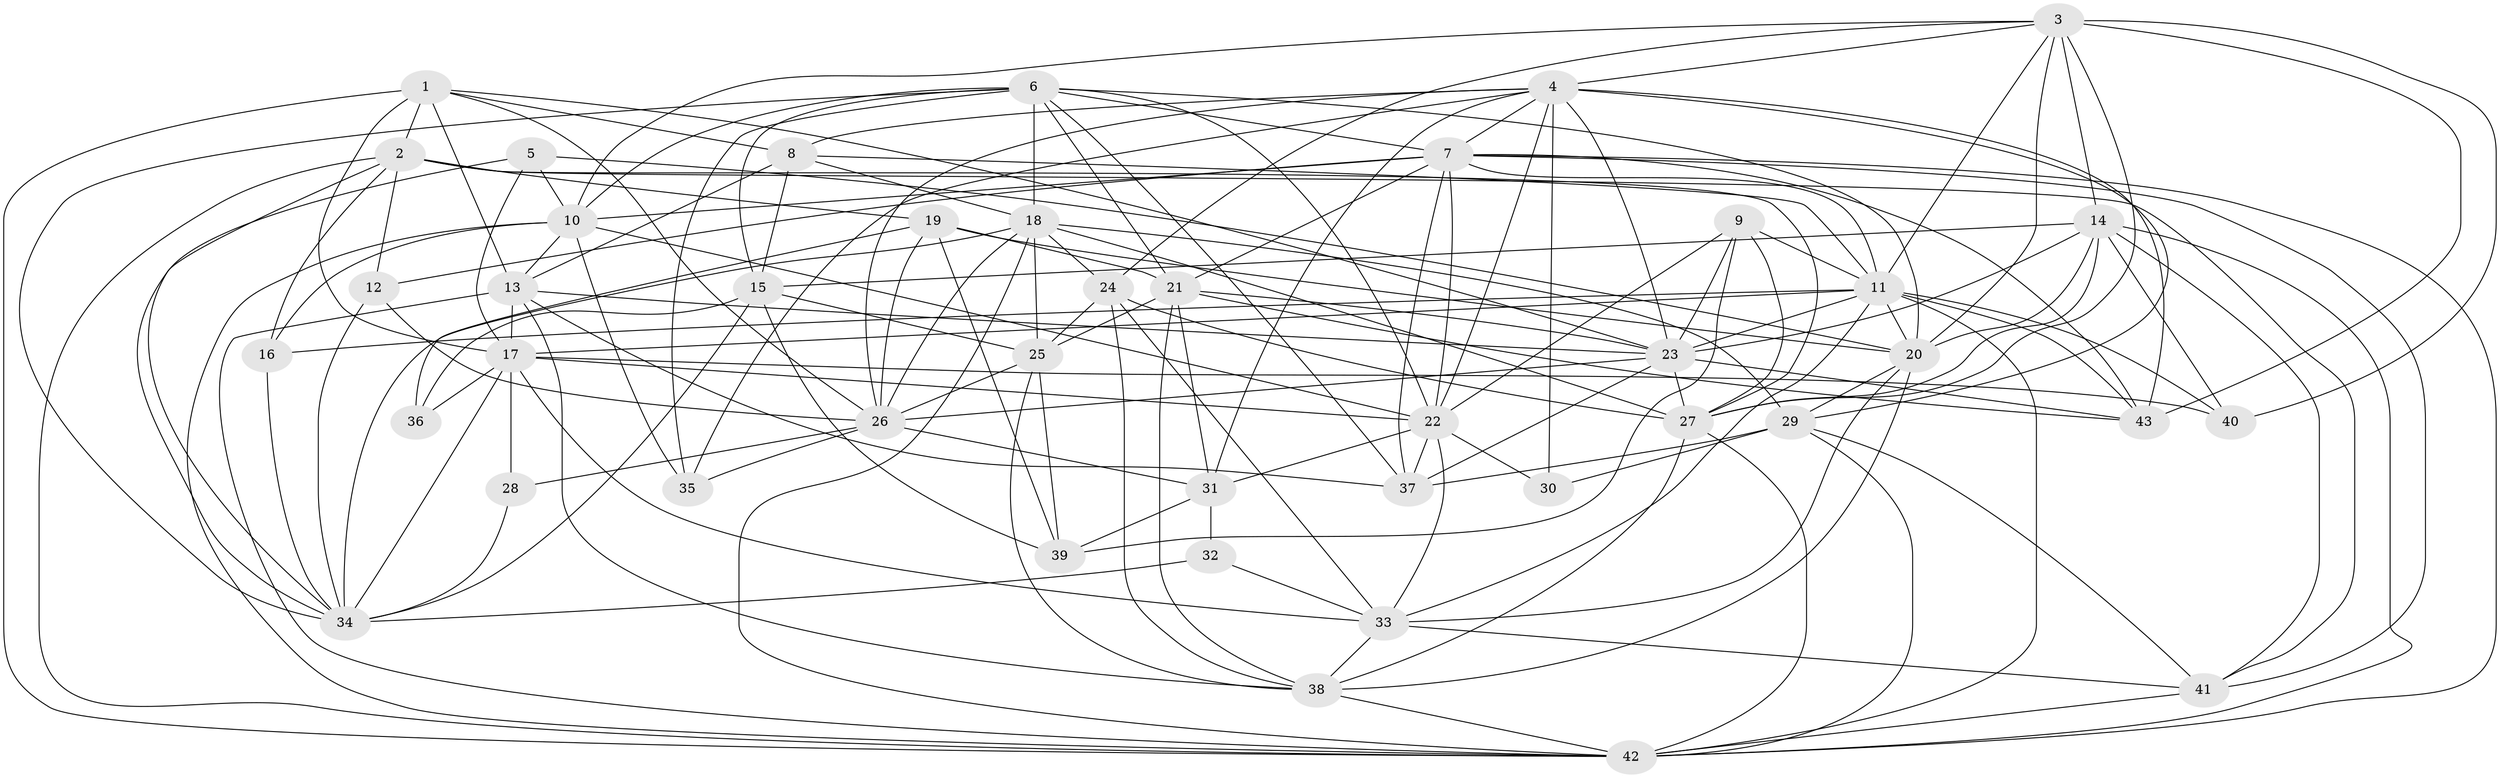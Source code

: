 // original degree distribution, {4: 1.0}
// Generated by graph-tools (version 1.1) at 2025/53/03/04/25 22:53:32]
// undirected, 43 vertices, 156 edges
graph export_dot {
  node [color=gray90,style=filled];
  1;
  2;
  3;
  4;
  5;
  6;
  7;
  8;
  9;
  10;
  11;
  12;
  13;
  14;
  15;
  16;
  17;
  18;
  19;
  20;
  21;
  22;
  23;
  24;
  25;
  26;
  27;
  28;
  29;
  30;
  31;
  32;
  33;
  34;
  35;
  36;
  37;
  38;
  39;
  40;
  41;
  42;
  43;
  1 -- 2 [weight=1.0];
  1 -- 8 [weight=1.0];
  1 -- 13 [weight=1.0];
  1 -- 17 [weight=2.0];
  1 -- 23 [weight=1.0];
  1 -- 26 [weight=1.0];
  1 -- 42 [weight=1.0];
  2 -- 12 [weight=1.0];
  2 -- 16 [weight=1.0];
  2 -- 19 [weight=1.0];
  2 -- 27 [weight=1.0];
  2 -- 34 [weight=1.0];
  2 -- 41 [weight=1.0];
  2 -- 42 [weight=1.0];
  3 -- 4 [weight=1.0];
  3 -- 10 [weight=2.0];
  3 -- 11 [weight=1.0];
  3 -- 14 [weight=1.0];
  3 -- 20 [weight=1.0];
  3 -- 24 [weight=1.0];
  3 -- 27 [weight=1.0];
  3 -- 40 [weight=1.0];
  3 -- 43 [weight=3.0];
  4 -- 7 [weight=1.0];
  4 -- 8 [weight=1.0];
  4 -- 22 [weight=1.0];
  4 -- 23 [weight=1.0];
  4 -- 26 [weight=1.0];
  4 -- 29 [weight=1.0];
  4 -- 30 [weight=2.0];
  4 -- 31 [weight=1.0];
  4 -- 35 [weight=1.0];
  4 -- 43 [weight=1.0];
  5 -- 10 [weight=1.0];
  5 -- 17 [weight=1.0];
  5 -- 20 [weight=1.0];
  5 -- 34 [weight=1.0];
  6 -- 7 [weight=1.0];
  6 -- 10 [weight=1.0];
  6 -- 15 [weight=1.0];
  6 -- 18 [weight=1.0];
  6 -- 20 [weight=1.0];
  6 -- 21 [weight=1.0];
  6 -- 22 [weight=1.0];
  6 -- 34 [weight=1.0];
  6 -- 35 [weight=1.0];
  6 -- 37 [weight=1.0];
  7 -- 10 [weight=1.0];
  7 -- 11 [weight=1.0];
  7 -- 12 [weight=2.0];
  7 -- 21 [weight=1.0];
  7 -- 22 [weight=1.0];
  7 -- 37 [weight=1.0];
  7 -- 41 [weight=1.0];
  7 -- 42 [weight=1.0];
  7 -- 43 [weight=1.0];
  8 -- 11 [weight=1.0];
  8 -- 13 [weight=1.0];
  8 -- 15 [weight=1.0];
  8 -- 18 [weight=1.0];
  9 -- 11 [weight=1.0];
  9 -- 22 [weight=1.0];
  9 -- 23 [weight=1.0];
  9 -- 27 [weight=2.0];
  9 -- 39 [weight=1.0];
  10 -- 13 [weight=1.0];
  10 -- 16 [weight=1.0];
  10 -- 22 [weight=1.0];
  10 -- 35 [weight=1.0];
  10 -- 42 [weight=1.0];
  11 -- 16 [weight=1.0];
  11 -- 17 [weight=1.0];
  11 -- 20 [weight=1.0];
  11 -- 23 [weight=1.0];
  11 -- 33 [weight=1.0];
  11 -- 40 [weight=1.0];
  11 -- 42 [weight=1.0];
  11 -- 43 [weight=1.0];
  12 -- 26 [weight=1.0];
  12 -- 34 [weight=2.0];
  13 -- 17 [weight=1.0];
  13 -- 23 [weight=1.0];
  13 -- 37 [weight=1.0];
  13 -- 38 [weight=1.0];
  13 -- 42 [weight=1.0];
  14 -- 15 [weight=1.0];
  14 -- 20 [weight=1.0];
  14 -- 23 [weight=1.0];
  14 -- 27 [weight=1.0];
  14 -- 40 [weight=1.0];
  14 -- 41 [weight=1.0];
  14 -- 42 [weight=1.0];
  15 -- 25 [weight=1.0];
  15 -- 34 [weight=1.0];
  15 -- 36 [weight=1.0];
  15 -- 39 [weight=2.0];
  16 -- 34 [weight=1.0];
  17 -- 22 [weight=1.0];
  17 -- 28 [weight=2.0];
  17 -- 33 [weight=1.0];
  17 -- 34 [weight=1.0];
  17 -- 36 [weight=1.0];
  17 -- 40 [weight=1.0];
  18 -- 24 [weight=1.0];
  18 -- 25 [weight=1.0];
  18 -- 26 [weight=1.0];
  18 -- 27 [weight=2.0];
  18 -- 29 [weight=3.0];
  18 -- 34 [weight=1.0];
  18 -- 42 [weight=1.0];
  19 -- 20 [weight=1.0];
  19 -- 21 [weight=2.0];
  19 -- 26 [weight=3.0];
  19 -- 36 [weight=2.0];
  19 -- 39 [weight=1.0];
  20 -- 29 [weight=1.0];
  20 -- 33 [weight=2.0];
  20 -- 38 [weight=1.0];
  21 -- 23 [weight=1.0];
  21 -- 25 [weight=2.0];
  21 -- 31 [weight=1.0];
  21 -- 38 [weight=1.0];
  21 -- 43 [weight=1.0];
  22 -- 30 [weight=1.0];
  22 -- 31 [weight=1.0];
  22 -- 33 [weight=1.0];
  22 -- 37 [weight=1.0];
  23 -- 26 [weight=1.0];
  23 -- 27 [weight=1.0];
  23 -- 37 [weight=2.0];
  23 -- 43 [weight=1.0];
  24 -- 25 [weight=1.0];
  24 -- 27 [weight=2.0];
  24 -- 33 [weight=2.0];
  24 -- 38 [weight=1.0];
  25 -- 26 [weight=1.0];
  25 -- 38 [weight=1.0];
  25 -- 39 [weight=1.0];
  26 -- 28 [weight=1.0];
  26 -- 31 [weight=1.0];
  26 -- 35 [weight=1.0];
  27 -- 38 [weight=1.0];
  27 -- 42 [weight=1.0];
  28 -- 34 [weight=1.0];
  29 -- 30 [weight=1.0];
  29 -- 37 [weight=2.0];
  29 -- 41 [weight=1.0];
  29 -- 42 [weight=1.0];
  31 -- 32 [weight=1.0];
  31 -- 39 [weight=1.0];
  32 -- 33 [weight=1.0];
  32 -- 34 [weight=2.0];
  33 -- 38 [weight=1.0];
  33 -- 41 [weight=1.0];
  38 -- 42 [weight=1.0];
  41 -- 42 [weight=1.0];
}
